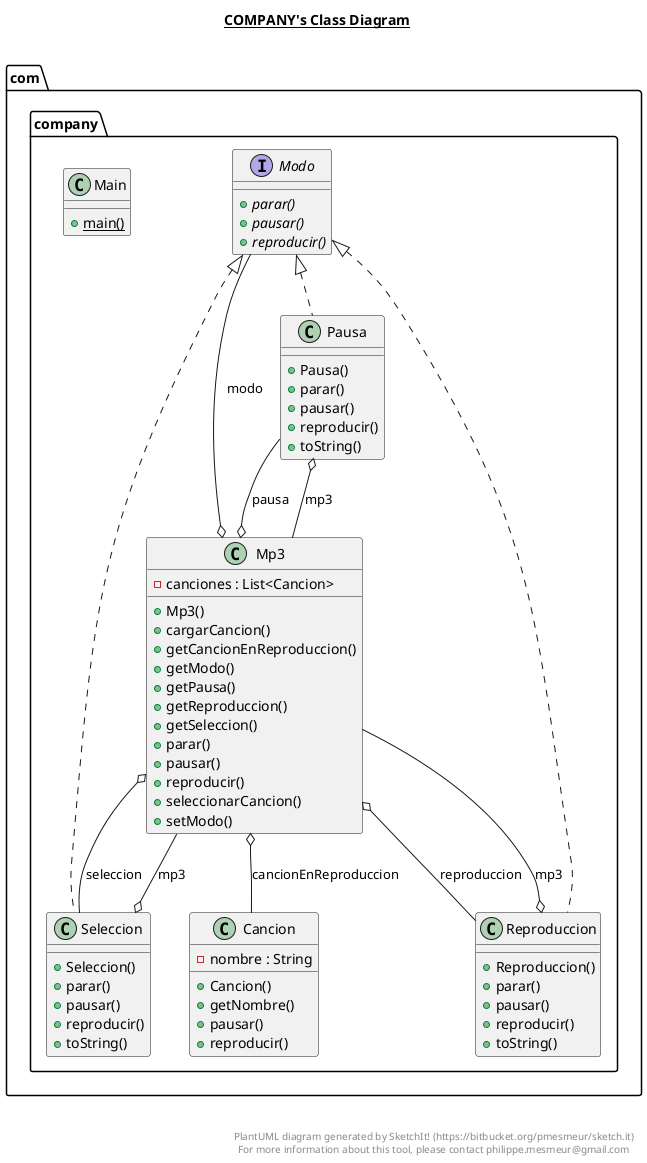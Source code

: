 @startuml

title __COMPANY's Class Diagram__\n

  namespace com.company {
    class com.company.Cancion {
        - nombre : String
        + Cancion()
        + getNombre()
        + pausar()
        + reproducir()
    }
  }
  

  namespace com.company {
    class com.company.Main {
        {static} + main()
    }
  }
  

  namespace com.company {
    interface com.company.Modo {
        {abstract} + parar()
        {abstract} + pausar()
        {abstract} + reproducir()
    }
  }
  

  namespace com.company {
    class com.company.Mp3 {
        - canciones : List<Cancion>
        + Mp3()
        + cargarCancion()
        + getCancionEnReproduccion()
        + getModo()
        + getPausa()
        + getReproduccion()
        + getSeleccion()
        + parar()
        + pausar()
        + reproducir()
        + seleccionarCancion()
        + setModo()
    }
  }
  

  namespace com.company {
    class com.company.Pausa {
        + Pausa()
        + parar()
        + pausar()
        + reproducir()
        + toString()
    }
  }
  

  namespace com.company {
    class com.company.Reproduccion {
        + Reproduccion()
        + parar()
        + pausar()
        + reproducir()
        + toString()
    }
  }
  

  namespace com.company {
    class com.company.Seleccion {
        + Seleccion()
        + parar()
        + pausar()
        + reproducir()
        + toString()
    }
  }
  

  com.company.Mp3 o-- com.company.Cancion : cancionEnReproduccion
  com.company.Mp3 o-- com.company.Modo : modo
  com.company.Mp3 o-- com.company.Pausa : pausa
  com.company.Mp3 o-- com.company.Reproduccion : reproduccion
  com.company.Mp3 o-- com.company.Seleccion : seleccion
  com.company.Pausa .up.|> com.company.Modo
  com.company.Pausa o-- com.company.Mp3 : mp3
  com.company.Reproduccion .up.|> com.company.Modo
  com.company.Reproduccion o-- com.company.Mp3 : mp3
  com.company.Seleccion .up.|> com.company.Modo
  com.company.Seleccion o-- com.company.Mp3 : mp3


right footer


PlantUML diagram generated by SketchIt! (https://bitbucket.org/pmesmeur/sketch.it)
For more information about this tool, please contact philippe.mesmeur@gmail.com
endfooter

@enduml
